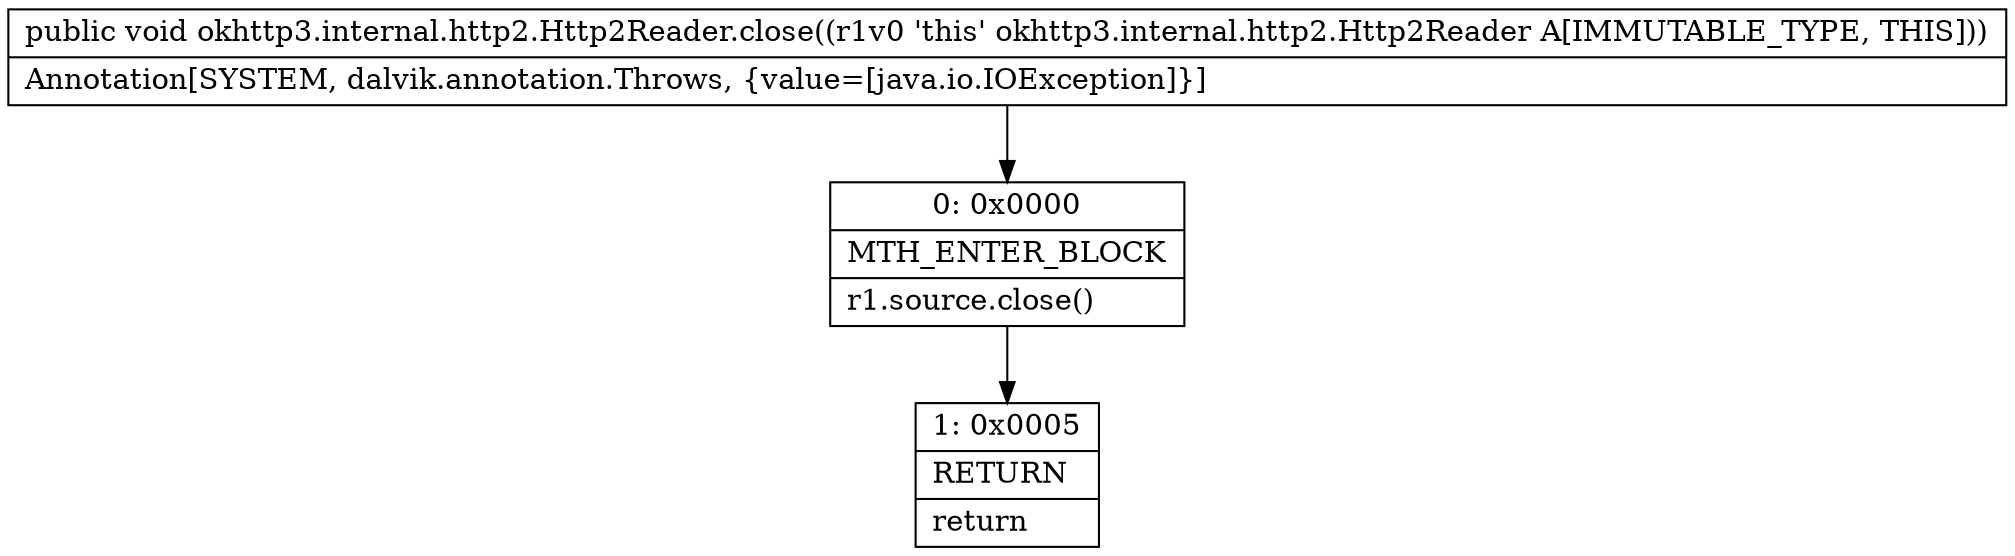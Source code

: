 digraph "CFG forokhttp3.internal.http2.Http2Reader.close()V" {
Node_0 [shape=record,label="{0\:\ 0x0000|MTH_ENTER_BLOCK\l|r1.source.close()\l}"];
Node_1 [shape=record,label="{1\:\ 0x0005|RETURN\l|return\l}"];
MethodNode[shape=record,label="{public void okhttp3.internal.http2.Http2Reader.close((r1v0 'this' okhttp3.internal.http2.Http2Reader A[IMMUTABLE_TYPE, THIS]))  | Annotation[SYSTEM, dalvik.annotation.Throws, \{value=[java.io.IOException]\}]\l}"];
MethodNode -> Node_0;
Node_0 -> Node_1;
}


